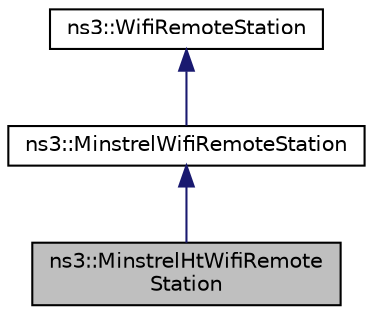 digraph "ns3::MinstrelHtWifiRemoteStation"
{
 // LATEX_PDF_SIZE
  edge [fontname="Helvetica",fontsize="10",labelfontname="Helvetica",labelfontsize="10"];
  node [fontname="Helvetica",fontsize="10",shape=record];
  Node1 [label="ns3::MinstrelHtWifiRemote\lStation",height=0.2,width=0.4,color="black", fillcolor="grey75", style="filled", fontcolor="black",tooltip="MinstrelHtWifiRemoteStation structure."];
  Node2 -> Node1 [dir="back",color="midnightblue",fontsize="10",style="solid",fontname="Helvetica"];
  Node2 [label="ns3::MinstrelWifiRemoteStation",height=0.2,width=0.4,color="black", fillcolor="white", style="filled",URL="$structns3_1_1_minstrel_wifi_remote_station.html",tooltip="hold per-remote-station state for Minstrel Wifi manager."];
  Node3 -> Node2 [dir="back",color="midnightblue",fontsize="10",style="solid",fontname="Helvetica"];
  Node3 [label="ns3::WifiRemoteStation",height=0.2,width=0.4,color="black", fillcolor="white", style="filled",URL="$structns3_1_1_wifi_remote_station.html",tooltip="hold per-remote-station state."];
}
